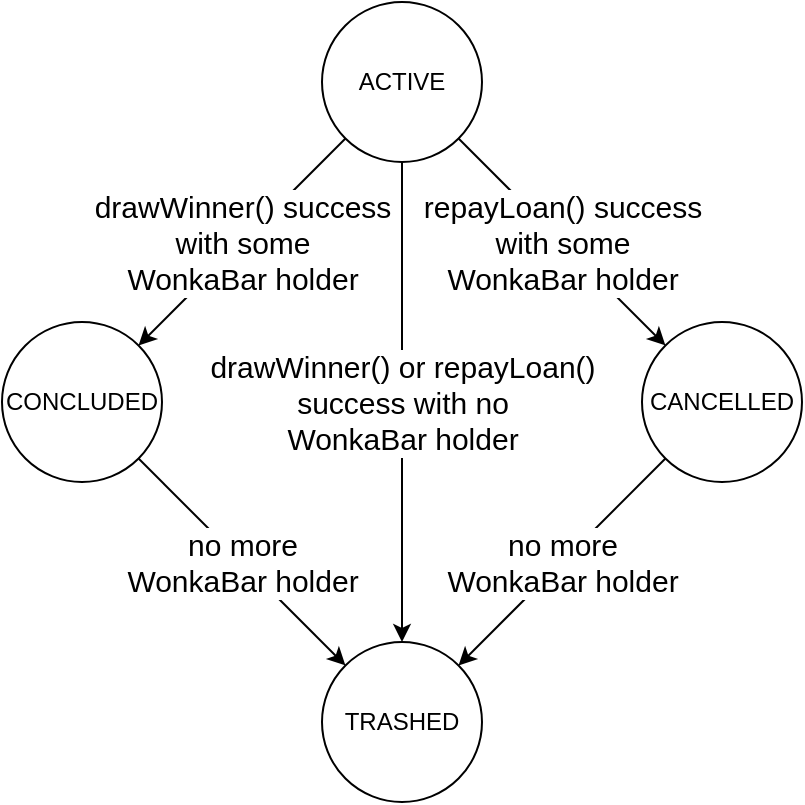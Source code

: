 <mxfile version="20.8.3" type="device"><diagram id="gg3Y7yJ1n5XXduYguprM" name="Page-1"><mxGraphModel dx="1434" dy="537" grid="1" gridSize="10" guides="1" tooltips="1" connect="1" arrows="1" fold="1" page="1" pageScale="1" pageWidth="827" pageHeight="1169" math="0" shadow="0"><root><mxCell id="0"/><mxCell id="1" parent="0"/><mxCell id="5ps2afVg1lYpnVGkiRj2-1" value="ACTIVE" style="ellipse;whiteSpace=wrap;html=1;aspect=fixed;" vertex="1" parent="1"><mxGeometry x="240" y="200" width="80" height="80" as="geometry"/></mxCell><mxCell id="5ps2afVg1lYpnVGkiRj2-2" value="CONCLUDED" style="ellipse;whiteSpace=wrap;html=1;aspect=fixed;" vertex="1" parent="1"><mxGeometry x="80" y="360" width="80" height="80" as="geometry"/></mxCell><mxCell id="5ps2afVg1lYpnVGkiRj2-3" value="CANCELLED" style="ellipse;whiteSpace=wrap;html=1;aspect=fixed;" vertex="1" parent="1"><mxGeometry x="400" y="360" width="80" height="80" as="geometry"/></mxCell><mxCell id="5ps2afVg1lYpnVGkiRj2-4" value="TRASHED" style="ellipse;whiteSpace=wrap;html=1;aspect=fixed;" vertex="1" parent="1"><mxGeometry x="240" y="520" width="80" height="80" as="geometry"/></mxCell><mxCell id="5ps2afVg1lYpnVGkiRj2-12" value="" style="endArrow=classic;html=1;rounded=0;exitX=1;exitY=1;exitDx=0;exitDy=0;entryX=0;entryY=0;entryDx=0;entryDy=0;" edge="1" parent="1" source="5ps2afVg1lYpnVGkiRj2-1" target="5ps2afVg1lYpnVGkiRj2-3"><mxGeometry relative="1" as="geometry"><mxPoint x="360" y="400" as="sourcePoint"/><mxPoint x="460" y="400" as="targetPoint"/></mxGeometry></mxCell><mxCell id="5ps2afVg1lYpnVGkiRj2-13" value="repayLoan() success&lt;br&gt;with some&lt;br&gt;WonkaBar holder" style="edgeLabel;resizable=0;html=1;align=center;verticalAlign=middle;fontSize=15;" connectable="0" vertex="1" parent="5ps2afVg1lYpnVGkiRj2-12"><mxGeometry relative="1" as="geometry"/></mxCell><mxCell id="5ps2afVg1lYpnVGkiRj2-14" value="" style="endArrow=classic;html=1;rounded=0;exitX=0;exitY=1;exitDx=0;exitDy=0;entryX=1;entryY=0;entryDx=0;entryDy=0;fontStyle=1" edge="1" parent="1" source="5ps2afVg1lYpnVGkiRj2-1" target="5ps2afVg1lYpnVGkiRj2-2"><mxGeometry relative="1" as="geometry"><mxPoint x="318.284" y="278.284" as="sourcePoint"/><mxPoint x="421.716" y="381.716" as="targetPoint"/></mxGeometry></mxCell><mxCell id="5ps2afVg1lYpnVGkiRj2-15" value="drawWinner() success&lt;br&gt;with some &lt;br&gt;WonkaBar holder" style="edgeLabel;resizable=0;html=1;align=center;verticalAlign=middle;fontSize=15;" connectable="0" vertex="1" parent="5ps2afVg1lYpnVGkiRj2-14"><mxGeometry relative="1" as="geometry"/></mxCell><mxCell id="5ps2afVg1lYpnVGkiRj2-16" value="" style="endArrow=classic;html=1;rounded=0;exitX=1;exitY=1;exitDx=0;exitDy=0;entryX=0;entryY=0;entryDx=0;entryDy=0;" edge="1" parent="1" source="5ps2afVg1lYpnVGkiRj2-2" target="5ps2afVg1lYpnVGkiRj2-4"><mxGeometry relative="1" as="geometry"><mxPoint x="328.284" y="288.284" as="sourcePoint"/><mxPoint x="431.716" y="391.716" as="targetPoint"/></mxGeometry></mxCell><mxCell id="5ps2afVg1lYpnVGkiRj2-17" value="no more&lt;br&gt;WonkaBar holder" style="edgeLabel;resizable=0;html=1;align=center;verticalAlign=middle;fontSize=15;" connectable="0" vertex="1" parent="5ps2afVg1lYpnVGkiRj2-16"><mxGeometry relative="1" as="geometry"/></mxCell><mxCell id="5ps2afVg1lYpnVGkiRj2-18" value="" style="endArrow=classic;html=1;rounded=0;exitX=0.5;exitY=1;exitDx=0;exitDy=0;entryX=0.5;entryY=0;entryDx=0;entryDy=0;" edge="1" parent="1" source="5ps2afVg1lYpnVGkiRj2-1" target="5ps2afVg1lYpnVGkiRj2-4"><mxGeometry relative="1" as="geometry"><mxPoint x="338.284" y="298.284" as="sourcePoint"/><mxPoint x="441.716" y="401.716" as="targetPoint"/></mxGeometry></mxCell><mxCell id="5ps2afVg1lYpnVGkiRj2-19" value="drawWinner() or repayLoan()&lt;br&gt;success with no&lt;br&gt;WonkaBar holder" style="edgeLabel;resizable=0;html=1;align=center;verticalAlign=middle;fontSize=15;" connectable="0" vertex="1" parent="5ps2afVg1lYpnVGkiRj2-18"><mxGeometry relative="1" as="geometry"/></mxCell><mxCell id="5ps2afVg1lYpnVGkiRj2-20" value="" style="endArrow=classic;html=1;rounded=0;exitX=0;exitY=1;exitDx=0;exitDy=0;" edge="1" parent="1" source="5ps2afVg1lYpnVGkiRj2-3" target="5ps2afVg1lYpnVGkiRj2-4"><mxGeometry relative="1" as="geometry"><mxPoint x="348.284" y="308.284" as="sourcePoint"/><mxPoint x="451.716" y="411.716" as="targetPoint"/></mxGeometry></mxCell><mxCell id="5ps2afVg1lYpnVGkiRj2-21" value="no more &lt;br&gt;WonkaBar holder" style="edgeLabel;resizable=0;html=1;align=center;verticalAlign=middle;fontSize=15;" connectable="0" vertex="1" parent="5ps2afVg1lYpnVGkiRj2-20"><mxGeometry relative="1" as="geometry"/></mxCell></root></mxGraphModel></diagram></mxfile>